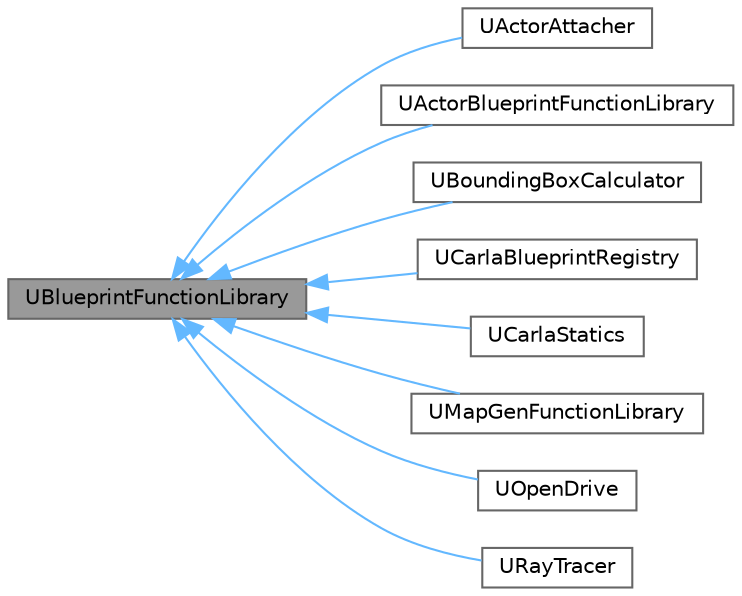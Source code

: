 digraph "UBlueprintFunctionLibrary"
{
 // INTERACTIVE_SVG=YES
 // LATEX_PDF_SIZE
  bgcolor="transparent";
  edge [fontname=Helvetica,fontsize=10,labelfontname=Helvetica,labelfontsize=10];
  node [fontname=Helvetica,fontsize=10,shape=box,height=0.2,width=0.4];
  rankdir="LR";
  Node1 [id="Node000001",label="UBlueprintFunctionLibrary",height=0.2,width=0.4,color="gray40", fillcolor="grey60", style="filled", fontcolor="black",tooltip=" "];
  Node1 -> Node2 [id="edge1_Node000001_Node000002",dir="back",color="steelblue1",style="solid",tooltip=" "];
  Node2 [id="Node000002",label="UActorAttacher",height=0.2,width=0.4,color="gray40", fillcolor="white", style="filled",URL="$d2/dcc/classUActorAttacher.html",tooltip=" "];
  Node1 -> Node3 [id="edge2_Node000001_Node000003",dir="back",color="steelblue1",style="solid",tooltip=" "];
  Node3 [id="Node000003",label="UActorBlueprintFunctionLibrary",height=0.2,width=0.4,color="gray40", fillcolor="white", style="filled",URL="$dd/da3/classUActorBlueprintFunctionLibrary.html",tooltip=" "];
  Node1 -> Node4 [id="edge3_Node000001_Node000004",dir="back",color="steelblue1",style="solid",tooltip=" "];
  Node4 [id="Node000004",label="UBoundingBoxCalculator",height=0.2,width=0.4,color="gray40", fillcolor="white", style="filled",URL="$df/d02/classUBoundingBoxCalculator.html",tooltip=" "];
  Node1 -> Node5 [id="edge4_Node000001_Node000005",dir="back",color="steelblue1",style="solid",tooltip=" "];
  Node5 [id="Node000005",label="UCarlaBlueprintRegistry",height=0.2,width=0.4,color="gray40", fillcolor="white", style="filled",URL="$d8/d7e/classUCarlaBlueprintRegistry.html",tooltip=" "];
  Node1 -> Node6 [id="edge5_Node000001_Node000006",dir="back",color="steelblue1",style="solid",tooltip=" "];
  Node6 [id="Node000006",label="UCarlaStatics",height=0.2,width=0.4,color="gray40", fillcolor="white", style="filled",URL="$d7/d1e/classUCarlaStatics.html",tooltip=" "];
  Node1 -> Node7 [id="edge6_Node000001_Node000007",dir="back",color="steelblue1",style="solid",tooltip=" "];
  Node7 [id="Node000007",label="UMapGenFunctionLibrary",height=0.2,width=0.4,color="gray40", fillcolor="white", style="filled",URL="$d9/d91/classUMapGenFunctionLibrary.html",tooltip=" "];
  Node1 -> Node8 [id="edge7_Node000001_Node000008",dir="back",color="steelblue1",style="solid",tooltip=" "];
  Node8 [id="Node000008",label="UOpenDrive",height=0.2,width=0.4,color="gray40", fillcolor="white", style="filled",URL="$d1/d1b/classUOpenDrive.html",tooltip=" "];
  Node1 -> Node9 [id="edge8_Node000001_Node000009",dir="back",color="steelblue1",style="solid",tooltip=" "];
  Node9 [id="Node000009",label="URayTracer",height=0.2,width=0.4,color="gray40", fillcolor="white", style="filled",URL="$dc/d5b/classURayTracer.html",tooltip=" "];
}
